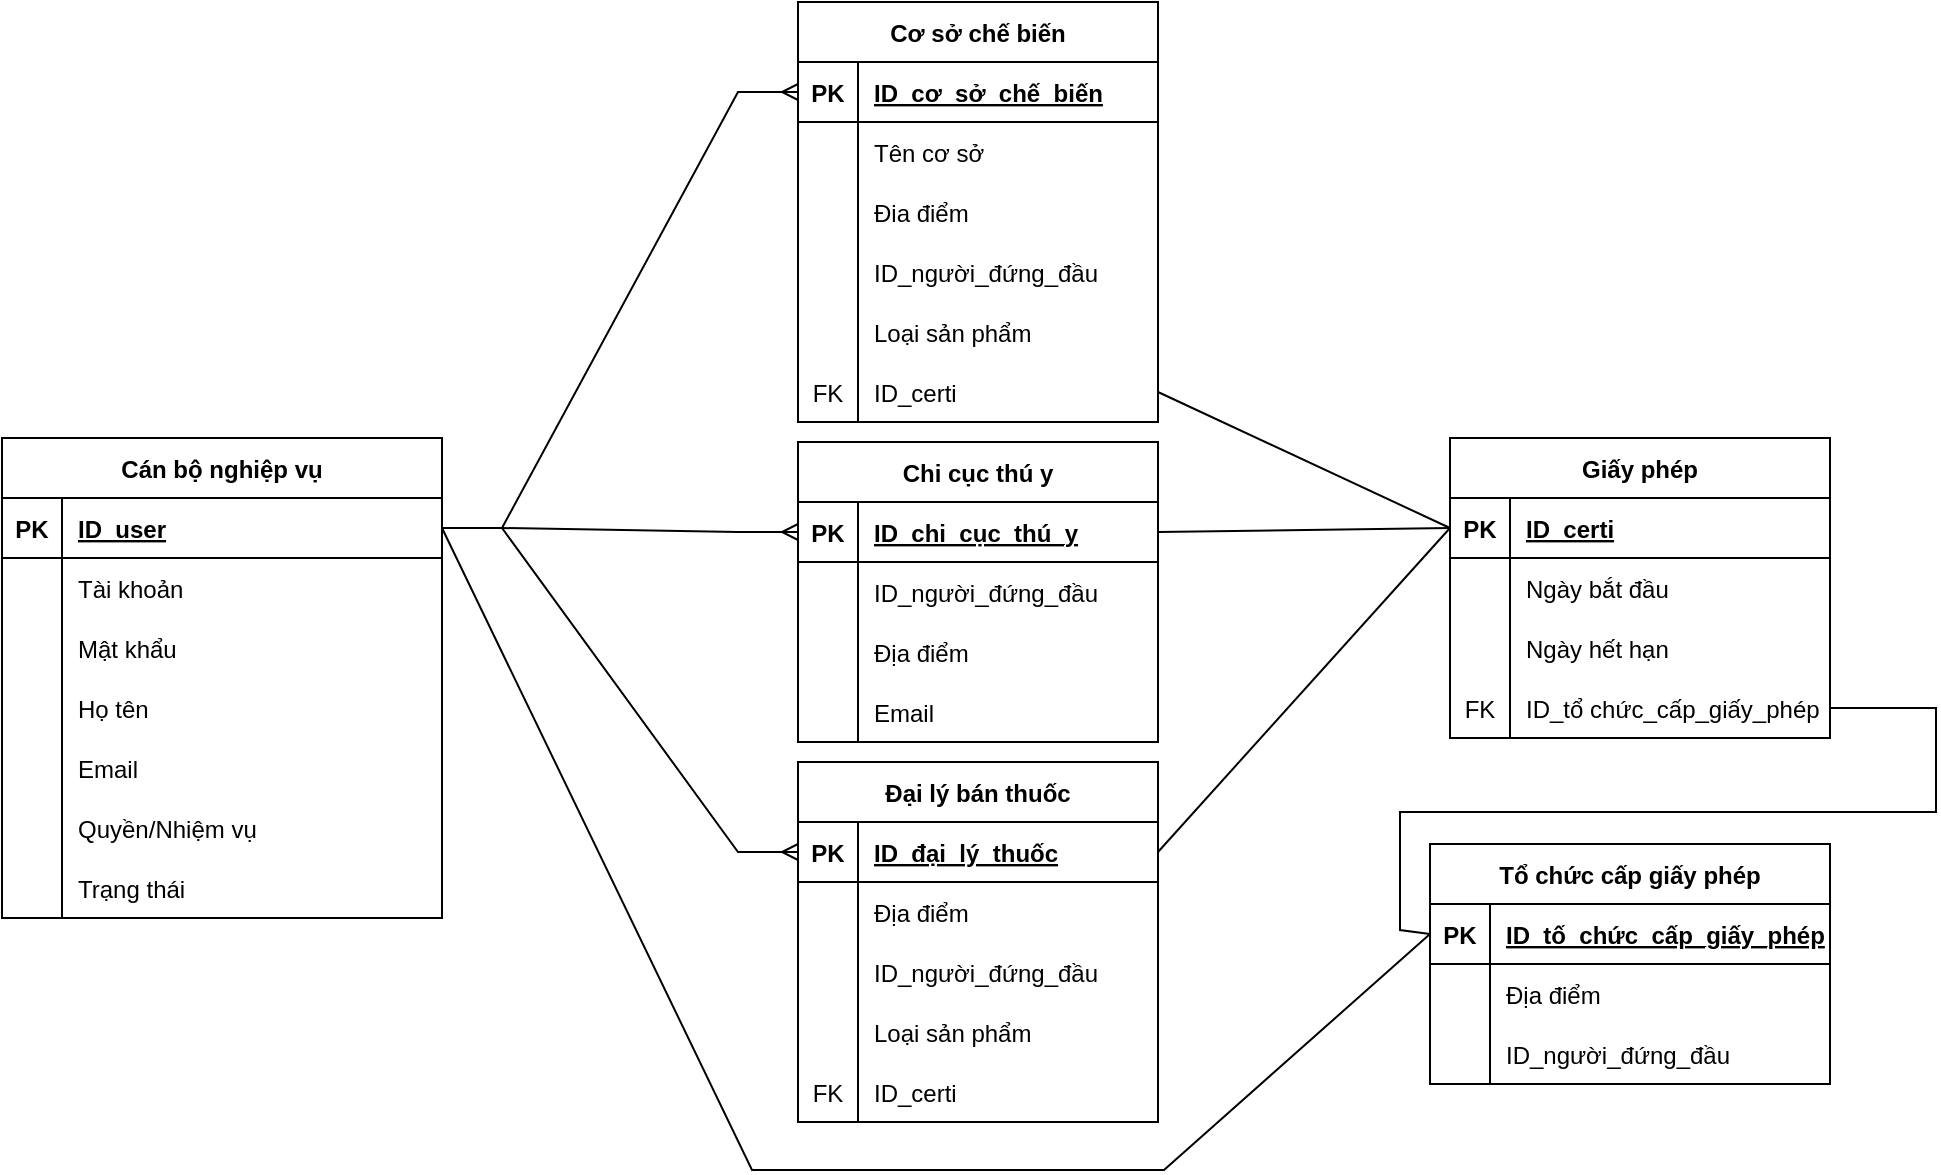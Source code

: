 <mxfile version="20.7.4" type="device"><diagram id="NEm-S8OQ-V25tqMSeoZr" name="Page-1"><mxGraphModel dx="1036" dy="614" grid="0" gridSize="10" guides="1" tooltips="1" connect="1" arrows="1" fold="1" page="1" pageScale="1" pageWidth="1100" pageHeight="850" math="0" shadow="0"><root><mxCell id="0"/><mxCell id="1" parent="0"/><mxCell id="4J-lxh4Wwc76p556jAQa-1" value="Cán bộ nghiệp vụ" style="shape=table;startSize=30;container=1;collapsible=1;childLayout=tableLayout;fixedRows=1;rowLines=0;fontStyle=1;align=center;resizeLast=1;" vertex="1" parent="1"><mxGeometry x="520" y="250" width="220" height="240" as="geometry"><mxRectangle x="530" y="40" width="140" height="30" as="alternateBounds"/></mxGeometry></mxCell><mxCell id="4J-lxh4Wwc76p556jAQa-2" value="" style="shape=tableRow;horizontal=0;startSize=0;swimlaneHead=0;swimlaneBody=0;fillColor=none;collapsible=0;dropTarget=0;points=[[0,0.5],[1,0.5]];portConstraint=eastwest;top=0;left=0;right=0;bottom=1;" vertex="1" parent="4J-lxh4Wwc76p556jAQa-1"><mxGeometry y="30" width="220" height="30" as="geometry"/></mxCell><mxCell id="4J-lxh4Wwc76p556jAQa-3" value="PK" style="shape=partialRectangle;connectable=0;fillColor=none;top=0;left=0;bottom=0;right=0;fontStyle=1;overflow=hidden;" vertex="1" parent="4J-lxh4Wwc76p556jAQa-2"><mxGeometry width="30" height="30" as="geometry"><mxRectangle width="30" height="30" as="alternateBounds"/></mxGeometry></mxCell><mxCell id="4J-lxh4Wwc76p556jAQa-4" value="ID_user" style="shape=partialRectangle;connectable=0;fillColor=none;top=0;left=0;bottom=0;right=0;align=left;spacingLeft=6;fontStyle=5;overflow=hidden;" vertex="1" parent="4J-lxh4Wwc76p556jAQa-2"><mxGeometry x="30" width="190" height="30" as="geometry"><mxRectangle width="190" height="30" as="alternateBounds"/></mxGeometry></mxCell><mxCell id="4J-lxh4Wwc76p556jAQa-5" value="" style="shape=tableRow;horizontal=0;startSize=0;swimlaneHead=0;swimlaneBody=0;fillColor=none;collapsible=0;dropTarget=0;points=[[0,0.5],[1,0.5]];portConstraint=eastwest;top=0;left=0;right=0;bottom=0;" vertex="1" parent="4J-lxh4Wwc76p556jAQa-1"><mxGeometry y="60" width="220" height="30" as="geometry"/></mxCell><mxCell id="4J-lxh4Wwc76p556jAQa-6" value="" style="shape=partialRectangle;connectable=0;fillColor=none;top=0;left=0;bottom=0;right=0;editable=1;overflow=hidden;" vertex="1" parent="4J-lxh4Wwc76p556jAQa-5"><mxGeometry width="30" height="30" as="geometry"><mxRectangle width="30" height="30" as="alternateBounds"/></mxGeometry></mxCell><mxCell id="4J-lxh4Wwc76p556jAQa-7" value="Tài khoản" style="shape=partialRectangle;connectable=0;fillColor=none;top=0;left=0;bottom=0;right=0;align=left;spacingLeft=6;overflow=hidden;" vertex="1" parent="4J-lxh4Wwc76p556jAQa-5"><mxGeometry x="30" width="190" height="30" as="geometry"><mxRectangle width="190" height="30" as="alternateBounds"/></mxGeometry></mxCell><mxCell id="4J-lxh4Wwc76p556jAQa-8" value="" style="shape=tableRow;horizontal=0;startSize=0;swimlaneHead=0;swimlaneBody=0;fillColor=none;collapsible=0;dropTarget=0;points=[[0,0.5],[1,0.5]];portConstraint=eastwest;top=0;left=0;right=0;bottom=0;" vertex="1" parent="4J-lxh4Wwc76p556jAQa-1"><mxGeometry y="90" width="220" height="30" as="geometry"/></mxCell><mxCell id="4J-lxh4Wwc76p556jAQa-9" value="" style="shape=partialRectangle;connectable=0;fillColor=none;top=0;left=0;bottom=0;right=0;editable=1;overflow=hidden;" vertex="1" parent="4J-lxh4Wwc76p556jAQa-8"><mxGeometry width="30" height="30" as="geometry"><mxRectangle width="30" height="30" as="alternateBounds"/></mxGeometry></mxCell><mxCell id="4J-lxh4Wwc76p556jAQa-10" value="Mật khẩu" style="shape=partialRectangle;connectable=0;fillColor=none;top=0;left=0;bottom=0;right=0;align=left;spacingLeft=6;overflow=hidden;" vertex="1" parent="4J-lxh4Wwc76p556jAQa-8"><mxGeometry x="30" width="190" height="30" as="geometry"><mxRectangle width="190" height="30" as="alternateBounds"/></mxGeometry></mxCell><mxCell id="4J-lxh4Wwc76p556jAQa-11" value="" style="shape=tableRow;horizontal=0;startSize=0;swimlaneHead=0;swimlaneBody=0;fillColor=none;collapsible=0;dropTarget=0;points=[[0,0.5],[1,0.5]];portConstraint=eastwest;top=0;left=0;right=0;bottom=0;" vertex="1" parent="4J-lxh4Wwc76p556jAQa-1"><mxGeometry y="120" width="220" height="30" as="geometry"/></mxCell><mxCell id="4J-lxh4Wwc76p556jAQa-12" value="" style="shape=partialRectangle;connectable=0;fillColor=none;top=0;left=0;bottom=0;right=0;editable=1;overflow=hidden;" vertex="1" parent="4J-lxh4Wwc76p556jAQa-11"><mxGeometry width="30" height="30" as="geometry"><mxRectangle width="30" height="30" as="alternateBounds"/></mxGeometry></mxCell><mxCell id="4J-lxh4Wwc76p556jAQa-13" value="Họ tên" style="shape=partialRectangle;connectable=0;fillColor=none;top=0;left=0;bottom=0;right=0;align=left;spacingLeft=6;overflow=hidden;" vertex="1" parent="4J-lxh4Wwc76p556jAQa-11"><mxGeometry x="30" width="190" height="30" as="geometry"><mxRectangle width="190" height="30" as="alternateBounds"/></mxGeometry></mxCell><mxCell id="4J-lxh4Wwc76p556jAQa-14" value="" style="shape=tableRow;horizontal=0;startSize=0;swimlaneHead=0;swimlaneBody=0;fillColor=none;collapsible=0;dropTarget=0;points=[[0,0.5],[1,0.5]];portConstraint=eastwest;top=0;left=0;right=0;bottom=0;" vertex="1" parent="4J-lxh4Wwc76p556jAQa-1"><mxGeometry y="150" width="220" height="30" as="geometry"/></mxCell><mxCell id="4J-lxh4Wwc76p556jAQa-15" value="" style="shape=partialRectangle;connectable=0;fillColor=none;top=0;left=0;bottom=0;right=0;editable=1;overflow=hidden;" vertex="1" parent="4J-lxh4Wwc76p556jAQa-14"><mxGeometry width="30" height="30" as="geometry"><mxRectangle width="30" height="30" as="alternateBounds"/></mxGeometry></mxCell><mxCell id="4J-lxh4Wwc76p556jAQa-16" value="Email" style="shape=partialRectangle;connectable=0;fillColor=none;top=0;left=0;bottom=0;right=0;align=left;spacingLeft=6;overflow=hidden;" vertex="1" parent="4J-lxh4Wwc76p556jAQa-14"><mxGeometry x="30" width="190" height="30" as="geometry"><mxRectangle width="190" height="30" as="alternateBounds"/></mxGeometry></mxCell><mxCell id="4J-lxh4Wwc76p556jAQa-17" value="" style="shape=tableRow;horizontal=0;startSize=0;swimlaneHead=0;swimlaneBody=0;fillColor=none;collapsible=0;dropTarget=0;points=[[0,0.5],[1,0.5]];portConstraint=eastwest;top=0;left=0;right=0;bottom=0;" vertex="1" parent="4J-lxh4Wwc76p556jAQa-1"><mxGeometry y="180" width="220" height="30" as="geometry"/></mxCell><mxCell id="4J-lxh4Wwc76p556jAQa-18" value="" style="shape=partialRectangle;connectable=0;fillColor=none;top=0;left=0;bottom=0;right=0;editable=1;overflow=hidden;" vertex="1" parent="4J-lxh4Wwc76p556jAQa-17"><mxGeometry width="30" height="30" as="geometry"><mxRectangle width="30" height="30" as="alternateBounds"/></mxGeometry></mxCell><mxCell id="4J-lxh4Wwc76p556jAQa-19" value="Quyền/Nhiệm vụ" style="shape=partialRectangle;connectable=0;fillColor=none;top=0;left=0;bottom=0;right=0;align=left;spacingLeft=6;overflow=hidden;" vertex="1" parent="4J-lxh4Wwc76p556jAQa-17"><mxGeometry x="30" width="190" height="30" as="geometry"><mxRectangle width="190" height="30" as="alternateBounds"/></mxGeometry></mxCell><mxCell id="4J-lxh4Wwc76p556jAQa-20" value="" style="shape=tableRow;horizontal=0;startSize=0;swimlaneHead=0;swimlaneBody=0;fillColor=none;collapsible=0;dropTarget=0;points=[[0,0.5],[1,0.5]];portConstraint=eastwest;top=0;left=0;right=0;bottom=0;" vertex="1" parent="4J-lxh4Wwc76p556jAQa-1"><mxGeometry y="210" width="220" height="30" as="geometry"/></mxCell><mxCell id="4J-lxh4Wwc76p556jAQa-21" value="" style="shape=partialRectangle;connectable=0;fillColor=none;top=0;left=0;bottom=0;right=0;editable=1;overflow=hidden;" vertex="1" parent="4J-lxh4Wwc76p556jAQa-20"><mxGeometry width="30" height="30" as="geometry"><mxRectangle width="30" height="30" as="alternateBounds"/></mxGeometry></mxCell><mxCell id="4J-lxh4Wwc76p556jAQa-22" value="Trạng thái" style="shape=partialRectangle;connectable=0;fillColor=none;top=0;left=0;bottom=0;right=0;align=left;spacingLeft=6;overflow=hidden;" vertex="1" parent="4J-lxh4Wwc76p556jAQa-20"><mxGeometry x="30" width="190" height="30" as="geometry"><mxRectangle width="190" height="30" as="alternateBounds"/></mxGeometry></mxCell><mxCell id="4J-lxh4Wwc76p556jAQa-23" value="Giấy phép" style="shape=table;startSize=30;container=1;collapsible=1;childLayout=tableLayout;fixedRows=1;rowLines=0;fontStyle=1;align=center;resizeLast=1;" vertex="1" parent="1"><mxGeometry x="1244" y="250" width="190" height="150" as="geometry"/></mxCell><mxCell id="4J-lxh4Wwc76p556jAQa-24" value="" style="shape=tableRow;horizontal=0;startSize=0;swimlaneHead=0;swimlaneBody=0;fillColor=none;collapsible=0;dropTarget=0;points=[[0,0.5],[1,0.5]];portConstraint=eastwest;top=0;left=0;right=0;bottom=1;" vertex="1" parent="4J-lxh4Wwc76p556jAQa-23"><mxGeometry y="30" width="190" height="30" as="geometry"/></mxCell><mxCell id="4J-lxh4Wwc76p556jAQa-25" value="PK" style="shape=partialRectangle;connectable=0;fillColor=none;top=0;left=0;bottom=0;right=0;fontStyle=1;overflow=hidden;" vertex="1" parent="4J-lxh4Wwc76p556jAQa-24"><mxGeometry width="30" height="30" as="geometry"><mxRectangle width="30" height="30" as="alternateBounds"/></mxGeometry></mxCell><mxCell id="4J-lxh4Wwc76p556jAQa-26" value="ID_certi" style="shape=partialRectangle;connectable=0;fillColor=none;top=0;left=0;bottom=0;right=0;align=left;spacingLeft=6;fontStyle=5;overflow=hidden;" vertex="1" parent="4J-lxh4Wwc76p556jAQa-24"><mxGeometry x="30" width="160" height="30" as="geometry"><mxRectangle width="160" height="30" as="alternateBounds"/></mxGeometry></mxCell><mxCell id="4J-lxh4Wwc76p556jAQa-27" value="" style="shape=tableRow;horizontal=0;startSize=0;swimlaneHead=0;swimlaneBody=0;fillColor=none;collapsible=0;dropTarget=0;points=[[0,0.5],[1,0.5]];portConstraint=eastwest;top=0;left=0;right=0;bottom=0;" vertex="1" parent="4J-lxh4Wwc76p556jAQa-23"><mxGeometry y="60" width="190" height="30" as="geometry"/></mxCell><mxCell id="4J-lxh4Wwc76p556jAQa-28" value="" style="shape=partialRectangle;connectable=0;fillColor=none;top=0;left=0;bottom=0;right=0;editable=1;overflow=hidden;" vertex="1" parent="4J-lxh4Wwc76p556jAQa-27"><mxGeometry width="30" height="30" as="geometry"><mxRectangle width="30" height="30" as="alternateBounds"/></mxGeometry></mxCell><mxCell id="4J-lxh4Wwc76p556jAQa-29" value="Ngày bắt đầu" style="shape=partialRectangle;connectable=0;fillColor=none;top=0;left=0;bottom=0;right=0;align=left;spacingLeft=6;overflow=hidden;" vertex="1" parent="4J-lxh4Wwc76p556jAQa-27"><mxGeometry x="30" width="160" height="30" as="geometry"><mxRectangle width="160" height="30" as="alternateBounds"/></mxGeometry></mxCell><mxCell id="4J-lxh4Wwc76p556jAQa-30" value="" style="shape=tableRow;horizontal=0;startSize=0;swimlaneHead=0;swimlaneBody=0;fillColor=none;collapsible=0;dropTarget=0;points=[[0,0.5],[1,0.5]];portConstraint=eastwest;top=0;left=0;right=0;bottom=0;" vertex="1" parent="4J-lxh4Wwc76p556jAQa-23"><mxGeometry y="90" width="190" height="30" as="geometry"/></mxCell><mxCell id="4J-lxh4Wwc76p556jAQa-31" value="" style="shape=partialRectangle;connectable=0;fillColor=none;top=0;left=0;bottom=0;right=0;editable=1;overflow=hidden;" vertex="1" parent="4J-lxh4Wwc76p556jAQa-30"><mxGeometry width="30" height="30" as="geometry"><mxRectangle width="30" height="30" as="alternateBounds"/></mxGeometry></mxCell><mxCell id="4J-lxh4Wwc76p556jAQa-32" value="Ngày hết hạn" style="shape=partialRectangle;connectable=0;fillColor=none;top=0;left=0;bottom=0;right=0;align=left;spacingLeft=6;overflow=hidden;" vertex="1" parent="4J-lxh4Wwc76p556jAQa-30"><mxGeometry x="30" width="160" height="30" as="geometry"><mxRectangle width="160" height="30" as="alternateBounds"/></mxGeometry></mxCell><mxCell id="4J-lxh4Wwc76p556jAQa-33" value="" style="shape=tableRow;horizontal=0;startSize=0;swimlaneHead=0;swimlaneBody=0;fillColor=none;collapsible=0;dropTarget=0;points=[[0,0.5],[1,0.5]];portConstraint=eastwest;top=0;left=0;right=0;bottom=0;" vertex="1" parent="4J-lxh4Wwc76p556jAQa-23"><mxGeometry y="120" width="190" height="30" as="geometry"/></mxCell><mxCell id="4J-lxh4Wwc76p556jAQa-34" value="FK" style="shape=partialRectangle;connectable=0;fillColor=none;top=0;left=0;bottom=0;right=0;editable=1;overflow=hidden;" vertex="1" parent="4J-lxh4Wwc76p556jAQa-33"><mxGeometry width="30" height="30" as="geometry"><mxRectangle width="30" height="30" as="alternateBounds"/></mxGeometry></mxCell><mxCell id="4J-lxh4Wwc76p556jAQa-35" value="ID_tổ chức_cấp_giấy_phép" style="shape=partialRectangle;connectable=0;fillColor=none;top=0;left=0;bottom=0;right=0;align=left;spacingLeft=6;overflow=hidden;" vertex="1" parent="4J-lxh4Wwc76p556jAQa-33"><mxGeometry x="30" width="160" height="30" as="geometry"><mxRectangle width="160" height="30" as="alternateBounds"/></mxGeometry></mxCell><mxCell id="4J-lxh4Wwc76p556jAQa-36" value="Cơ sở chế biến" style="shape=table;startSize=30;container=1;collapsible=1;childLayout=tableLayout;fixedRows=1;rowLines=0;fontStyle=1;align=center;resizeLast=1;" vertex="1" parent="1"><mxGeometry x="918" y="32" width="180" height="210" as="geometry"/></mxCell><mxCell id="4J-lxh4Wwc76p556jAQa-37" value="" style="shape=tableRow;horizontal=0;startSize=0;swimlaneHead=0;swimlaneBody=0;fillColor=none;collapsible=0;dropTarget=0;points=[[0,0.5],[1,0.5]];portConstraint=eastwest;top=0;left=0;right=0;bottom=1;" vertex="1" parent="4J-lxh4Wwc76p556jAQa-36"><mxGeometry y="30" width="180" height="30" as="geometry"/></mxCell><mxCell id="4J-lxh4Wwc76p556jAQa-38" value="PK" style="shape=partialRectangle;connectable=0;fillColor=none;top=0;left=0;bottom=0;right=0;fontStyle=1;overflow=hidden;" vertex="1" parent="4J-lxh4Wwc76p556jAQa-37"><mxGeometry width="30" height="30" as="geometry"><mxRectangle width="30" height="30" as="alternateBounds"/></mxGeometry></mxCell><mxCell id="4J-lxh4Wwc76p556jAQa-39" value="ID_cơ_sở_chế_biến" style="shape=partialRectangle;connectable=0;fillColor=none;top=0;left=0;bottom=0;right=0;align=left;spacingLeft=6;fontStyle=5;overflow=hidden;" vertex="1" parent="4J-lxh4Wwc76p556jAQa-37"><mxGeometry x="30" width="150" height="30" as="geometry"><mxRectangle width="150" height="30" as="alternateBounds"/></mxGeometry></mxCell><mxCell id="4J-lxh4Wwc76p556jAQa-40" value="" style="shape=tableRow;horizontal=0;startSize=0;swimlaneHead=0;swimlaneBody=0;fillColor=none;collapsible=0;dropTarget=0;points=[[0,0.5],[1,0.5]];portConstraint=eastwest;top=0;left=0;right=0;bottom=0;" vertex="1" parent="4J-lxh4Wwc76p556jAQa-36"><mxGeometry y="60" width="180" height="30" as="geometry"/></mxCell><mxCell id="4J-lxh4Wwc76p556jAQa-41" value="" style="shape=partialRectangle;connectable=0;fillColor=none;top=0;left=0;bottom=0;right=0;editable=1;overflow=hidden;" vertex="1" parent="4J-lxh4Wwc76p556jAQa-40"><mxGeometry width="30" height="30" as="geometry"><mxRectangle width="30" height="30" as="alternateBounds"/></mxGeometry></mxCell><mxCell id="4J-lxh4Wwc76p556jAQa-42" value="Tên cơ sở" style="shape=partialRectangle;connectable=0;fillColor=none;top=0;left=0;bottom=0;right=0;align=left;spacingLeft=6;overflow=hidden;" vertex="1" parent="4J-lxh4Wwc76p556jAQa-40"><mxGeometry x="30" width="150" height="30" as="geometry"><mxRectangle width="150" height="30" as="alternateBounds"/></mxGeometry></mxCell><mxCell id="4J-lxh4Wwc76p556jAQa-43" value="" style="shape=tableRow;horizontal=0;startSize=0;swimlaneHead=0;swimlaneBody=0;fillColor=none;collapsible=0;dropTarget=0;points=[[0,0.5],[1,0.5]];portConstraint=eastwest;top=0;left=0;right=0;bottom=0;" vertex="1" parent="4J-lxh4Wwc76p556jAQa-36"><mxGeometry y="90" width="180" height="30" as="geometry"/></mxCell><mxCell id="4J-lxh4Wwc76p556jAQa-44" value="" style="shape=partialRectangle;connectable=0;fillColor=none;top=0;left=0;bottom=0;right=0;editable=1;overflow=hidden;" vertex="1" parent="4J-lxh4Wwc76p556jAQa-43"><mxGeometry width="30" height="30" as="geometry"><mxRectangle width="30" height="30" as="alternateBounds"/></mxGeometry></mxCell><mxCell id="4J-lxh4Wwc76p556jAQa-45" value="Đia điểm" style="shape=partialRectangle;connectable=0;fillColor=none;top=0;left=0;bottom=0;right=0;align=left;spacingLeft=6;overflow=hidden;" vertex="1" parent="4J-lxh4Wwc76p556jAQa-43"><mxGeometry x="30" width="150" height="30" as="geometry"><mxRectangle width="150" height="30" as="alternateBounds"/></mxGeometry></mxCell><mxCell id="4J-lxh4Wwc76p556jAQa-46" value="" style="shape=tableRow;horizontal=0;startSize=0;swimlaneHead=0;swimlaneBody=0;fillColor=none;collapsible=0;dropTarget=0;points=[[0,0.5],[1,0.5]];portConstraint=eastwest;top=0;left=0;right=0;bottom=0;" vertex="1" parent="4J-lxh4Wwc76p556jAQa-36"><mxGeometry y="120" width="180" height="30" as="geometry"/></mxCell><mxCell id="4J-lxh4Wwc76p556jAQa-47" value="" style="shape=partialRectangle;connectable=0;fillColor=none;top=0;left=0;bottom=0;right=0;editable=1;overflow=hidden;" vertex="1" parent="4J-lxh4Wwc76p556jAQa-46"><mxGeometry width="30" height="30" as="geometry"><mxRectangle width="30" height="30" as="alternateBounds"/></mxGeometry></mxCell><mxCell id="4J-lxh4Wwc76p556jAQa-48" value="ID_người_đứng_đầu" style="shape=partialRectangle;connectable=0;fillColor=none;top=0;left=0;bottom=0;right=0;align=left;spacingLeft=6;overflow=hidden;" vertex="1" parent="4J-lxh4Wwc76p556jAQa-46"><mxGeometry x="30" width="150" height="30" as="geometry"><mxRectangle width="150" height="30" as="alternateBounds"/></mxGeometry></mxCell><mxCell id="4J-lxh4Wwc76p556jAQa-49" value="" style="shape=tableRow;horizontal=0;startSize=0;swimlaneHead=0;swimlaneBody=0;fillColor=none;collapsible=0;dropTarget=0;points=[[0,0.5],[1,0.5]];portConstraint=eastwest;top=0;left=0;right=0;bottom=0;" vertex="1" parent="4J-lxh4Wwc76p556jAQa-36"><mxGeometry y="150" width="180" height="30" as="geometry"/></mxCell><mxCell id="4J-lxh4Wwc76p556jAQa-50" value="" style="shape=partialRectangle;connectable=0;fillColor=none;top=0;left=0;bottom=0;right=0;editable=1;overflow=hidden;" vertex="1" parent="4J-lxh4Wwc76p556jAQa-49"><mxGeometry width="30" height="30" as="geometry"><mxRectangle width="30" height="30" as="alternateBounds"/></mxGeometry></mxCell><mxCell id="4J-lxh4Wwc76p556jAQa-51" value="Loại sản phẩm" style="shape=partialRectangle;connectable=0;fillColor=none;top=0;left=0;bottom=0;right=0;align=left;spacingLeft=6;overflow=hidden;" vertex="1" parent="4J-lxh4Wwc76p556jAQa-49"><mxGeometry x="30" width="150" height="30" as="geometry"><mxRectangle width="150" height="30" as="alternateBounds"/></mxGeometry></mxCell><mxCell id="4J-lxh4Wwc76p556jAQa-52" value="" style="shape=tableRow;horizontal=0;startSize=0;swimlaneHead=0;swimlaneBody=0;fillColor=none;collapsible=0;dropTarget=0;points=[[0,0.5],[1,0.5]];portConstraint=eastwest;top=0;left=0;right=0;bottom=0;" vertex="1" parent="4J-lxh4Wwc76p556jAQa-36"><mxGeometry y="180" width="180" height="30" as="geometry"/></mxCell><mxCell id="4J-lxh4Wwc76p556jAQa-53" value="FK" style="shape=partialRectangle;connectable=0;fillColor=none;top=0;left=0;bottom=0;right=0;editable=1;overflow=hidden;" vertex="1" parent="4J-lxh4Wwc76p556jAQa-52"><mxGeometry width="30" height="30" as="geometry"><mxRectangle width="30" height="30" as="alternateBounds"/></mxGeometry></mxCell><mxCell id="4J-lxh4Wwc76p556jAQa-54" value="ID_certi" style="shape=partialRectangle;connectable=0;fillColor=none;top=0;left=0;bottom=0;right=0;align=left;spacingLeft=6;overflow=hidden;" vertex="1" parent="4J-lxh4Wwc76p556jAQa-52"><mxGeometry x="30" width="150" height="30" as="geometry"><mxRectangle width="150" height="30" as="alternateBounds"/></mxGeometry></mxCell><mxCell id="4J-lxh4Wwc76p556jAQa-55" value="Chi cục thú y" style="shape=table;startSize=30;container=1;collapsible=1;childLayout=tableLayout;fixedRows=1;rowLines=0;fontStyle=1;align=center;resizeLast=1;" vertex="1" parent="1"><mxGeometry x="918" y="252" width="180" height="150" as="geometry"/></mxCell><mxCell id="4J-lxh4Wwc76p556jAQa-56" value="" style="shape=tableRow;horizontal=0;startSize=0;swimlaneHead=0;swimlaneBody=0;fillColor=none;collapsible=0;dropTarget=0;points=[[0,0.5],[1,0.5]];portConstraint=eastwest;top=0;left=0;right=0;bottom=1;" vertex="1" parent="4J-lxh4Wwc76p556jAQa-55"><mxGeometry y="30" width="180" height="30" as="geometry"/></mxCell><mxCell id="4J-lxh4Wwc76p556jAQa-57" value="PK" style="shape=partialRectangle;connectable=0;fillColor=none;top=0;left=0;bottom=0;right=0;fontStyle=1;overflow=hidden;" vertex="1" parent="4J-lxh4Wwc76p556jAQa-56"><mxGeometry width="30" height="30" as="geometry"><mxRectangle width="30" height="30" as="alternateBounds"/></mxGeometry></mxCell><mxCell id="4J-lxh4Wwc76p556jAQa-58" value="ID_chi_cục_thú_y" style="shape=partialRectangle;connectable=0;fillColor=none;top=0;left=0;bottom=0;right=0;align=left;spacingLeft=6;fontStyle=5;overflow=hidden;" vertex="1" parent="4J-lxh4Wwc76p556jAQa-56"><mxGeometry x="30" width="150" height="30" as="geometry"><mxRectangle width="150" height="30" as="alternateBounds"/></mxGeometry></mxCell><mxCell id="4J-lxh4Wwc76p556jAQa-59" value="" style="shape=tableRow;horizontal=0;startSize=0;swimlaneHead=0;swimlaneBody=0;fillColor=none;collapsible=0;dropTarget=0;points=[[0,0.5],[1,0.5]];portConstraint=eastwest;top=0;left=0;right=0;bottom=0;" vertex="1" parent="4J-lxh4Wwc76p556jAQa-55"><mxGeometry y="60" width="180" height="30" as="geometry"/></mxCell><mxCell id="4J-lxh4Wwc76p556jAQa-60" value="" style="shape=partialRectangle;connectable=0;fillColor=none;top=0;left=0;bottom=0;right=0;editable=1;overflow=hidden;" vertex="1" parent="4J-lxh4Wwc76p556jAQa-59"><mxGeometry width="30" height="30" as="geometry"><mxRectangle width="30" height="30" as="alternateBounds"/></mxGeometry></mxCell><mxCell id="4J-lxh4Wwc76p556jAQa-61" value="ID_người_đứng_đầu" style="shape=partialRectangle;connectable=0;fillColor=none;top=0;left=0;bottom=0;right=0;align=left;spacingLeft=6;overflow=hidden;" vertex="1" parent="4J-lxh4Wwc76p556jAQa-59"><mxGeometry x="30" width="150" height="30" as="geometry"><mxRectangle width="150" height="30" as="alternateBounds"/></mxGeometry></mxCell><mxCell id="4J-lxh4Wwc76p556jAQa-62" value="" style="shape=tableRow;horizontal=0;startSize=0;swimlaneHead=0;swimlaneBody=0;fillColor=none;collapsible=0;dropTarget=0;points=[[0,0.5],[1,0.5]];portConstraint=eastwest;top=0;left=0;right=0;bottom=0;" vertex="1" parent="4J-lxh4Wwc76p556jAQa-55"><mxGeometry y="90" width="180" height="30" as="geometry"/></mxCell><mxCell id="4J-lxh4Wwc76p556jAQa-63" value="" style="shape=partialRectangle;connectable=0;fillColor=none;top=0;left=0;bottom=0;right=0;editable=1;overflow=hidden;" vertex="1" parent="4J-lxh4Wwc76p556jAQa-62"><mxGeometry width="30" height="30" as="geometry"><mxRectangle width="30" height="30" as="alternateBounds"/></mxGeometry></mxCell><mxCell id="4J-lxh4Wwc76p556jAQa-64" value="Địa điểm" style="shape=partialRectangle;connectable=0;fillColor=none;top=0;left=0;bottom=0;right=0;align=left;spacingLeft=6;overflow=hidden;" vertex="1" parent="4J-lxh4Wwc76p556jAQa-62"><mxGeometry x="30" width="150" height="30" as="geometry"><mxRectangle width="150" height="30" as="alternateBounds"/></mxGeometry></mxCell><mxCell id="4J-lxh4Wwc76p556jAQa-65" value="" style="shape=tableRow;horizontal=0;startSize=0;swimlaneHead=0;swimlaneBody=0;fillColor=none;collapsible=0;dropTarget=0;points=[[0,0.5],[1,0.5]];portConstraint=eastwest;top=0;left=0;right=0;bottom=0;" vertex="1" parent="4J-lxh4Wwc76p556jAQa-55"><mxGeometry y="120" width="180" height="30" as="geometry"/></mxCell><mxCell id="4J-lxh4Wwc76p556jAQa-66" value="" style="shape=partialRectangle;connectable=0;fillColor=none;top=0;left=0;bottom=0;right=0;editable=1;overflow=hidden;" vertex="1" parent="4J-lxh4Wwc76p556jAQa-65"><mxGeometry width="30" height="30" as="geometry"><mxRectangle width="30" height="30" as="alternateBounds"/></mxGeometry></mxCell><mxCell id="4J-lxh4Wwc76p556jAQa-67" value="Email" style="shape=partialRectangle;connectable=0;fillColor=none;top=0;left=0;bottom=0;right=0;align=left;spacingLeft=6;overflow=hidden;" vertex="1" parent="4J-lxh4Wwc76p556jAQa-65"><mxGeometry x="30" width="150" height="30" as="geometry"><mxRectangle width="150" height="30" as="alternateBounds"/></mxGeometry></mxCell><mxCell id="4J-lxh4Wwc76p556jAQa-68" value="Đại lý bán thuốc" style="shape=table;startSize=30;container=1;collapsible=1;childLayout=tableLayout;fixedRows=1;rowLines=0;fontStyle=1;align=center;resizeLast=1;" vertex="1" parent="1"><mxGeometry x="918" y="412" width="180" height="180" as="geometry"/></mxCell><mxCell id="4J-lxh4Wwc76p556jAQa-69" value="" style="shape=tableRow;horizontal=0;startSize=0;swimlaneHead=0;swimlaneBody=0;fillColor=none;collapsible=0;dropTarget=0;points=[[0,0.5],[1,0.5]];portConstraint=eastwest;top=0;left=0;right=0;bottom=1;" vertex="1" parent="4J-lxh4Wwc76p556jAQa-68"><mxGeometry y="30" width="180" height="30" as="geometry"/></mxCell><mxCell id="4J-lxh4Wwc76p556jAQa-70" value="PK" style="shape=partialRectangle;connectable=0;fillColor=none;top=0;left=0;bottom=0;right=0;fontStyle=1;overflow=hidden;" vertex="1" parent="4J-lxh4Wwc76p556jAQa-69"><mxGeometry width="30" height="30" as="geometry"><mxRectangle width="30" height="30" as="alternateBounds"/></mxGeometry></mxCell><mxCell id="4J-lxh4Wwc76p556jAQa-71" value="ID_đại_lý_thuốc" style="shape=partialRectangle;connectable=0;fillColor=none;top=0;left=0;bottom=0;right=0;align=left;spacingLeft=6;fontStyle=5;overflow=hidden;" vertex="1" parent="4J-lxh4Wwc76p556jAQa-69"><mxGeometry x="30" width="150" height="30" as="geometry"><mxRectangle width="150" height="30" as="alternateBounds"/></mxGeometry></mxCell><mxCell id="4J-lxh4Wwc76p556jAQa-72" value="" style="shape=tableRow;horizontal=0;startSize=0;swimlaneHead=0;swimlaneBody=0;fillColor=none;collapsible=0;dropTarget=0;points=[[0,0.5],[1,0.5]];portConstraint=eastwest;top=0;left=0;right=0;bottom=0;" vertex="1" parent="4J-lxh4Wwc76p556jAQa-68"><mxGeometry y="60" width="180" height="30" as="geometry"/></mxCell><mxCell id="4J-lxh4Wwc76p556jAQa-73" value="" style="shape=partialRectangle;connectable=0;fillColor=none;top=0;left=0;bottom=0;right=0;editable=1;overflow=hidden;" vertex="1" parent="4J-lxh4Wwc76p556jAQa-72"><mxGeometry width="30" height="30" as="geometry"><mxRectangle width="30" height="30" as="alternateBounds"/></mxGeometry></mxCell><mxCell id="4J-lxh4Wwc76p556jAQa-74" value="Địa điểm" style="shape=partialRectangle;connectable=0;fillColor=none;top=0;left=0;bottom=0;right=0;align=left;spacingLeft=6;overflow=hidden;" vertex="1" parent="4J-lxh4Wwc76p556jAQa-72"><mxGeometry x="30" width="150" height="30" as="geometry"><mxRectangle width="150" height="30" as="alternateBounds"/></mxGeometry></mxCell><mxCell id="4J-lxh4Wwc76p556jAQa-75" value="" style="shape=tableRow;horizontal=0;startSize=0;swimlaneHead=0;swimlaneBody=0;fillColor=none;collapsible=0;dropTarget=0;points=[[0,0.5],[1,0.5]];portConstraint=eastwest;top=0;left=0;right=0;bottom=0;" vertex="1" parent="4J-lxh4Wwc76p556jAQa-68"><mxGeometry y="90" width="180" height="30" as="geometry"/></mxCell><mxCell id="4J-lxh4Wwc76p556jAQa-76" value="" style="shape=partialRectangle;connectable=0;fillColor=none;top=0;left=0;bottom=0;right=0;editable=1;overflow=hidden;" vertex="1" parent="4J-lxh4Wwc76p556jAQa-75"><mxGeometry width="30" height="30" as="geometry"><mxRectangle width="30" height="30" as="alternateBounds"/></mxGeometry></mxCell><mxCell id="4J-lxh4Wwc76p556jAQa-77" value="ID_người_đứng_đầu" style="shape=partialRectangle;connectable=0;fillColor=none;top=0;left=0;bottom=0;right=0;align=left;spacingLeft=6;overflow=hidden;" vertex="1" parent="4J-lxh4Wwc76p556jAQa-75"><mxGeometry x="30" width="150" height="30" as="geometry"><mxRectangle width="150" height="30" as="alternateBounds"/></mxGeometry></mxCell><mxCell id="4J-lxh4Wwc76p556jAQa-78" value="" style="shape=tableRow;horizontal=0;startSize=0;swimlaneHead=0;swimlaneBody=0;fillColor=none;collapsible=0;dropTarget=0;points=[[0,0.5],[1,0.5]];portConstraint=eastwest;top=0;left=0;right=0;bottom=0;" vertex="1" parent="4J-lxh4Wwc76p556jAQa-68"><mxGeometry y="120" width="180" height="30" as="geometry"/></mxCell><mxCell id="4J-lxh4Wwc76p556jAQa-79" value="" style="shape=partialRectangle;connectable=0;fillColor=none;top=0;left=0;bottom=0;right=0;editable=1;overflow=hidden;" vertex="1" parent="4J-lxh4Wwc76p556jAQa-78"><mxGeometry width="30" height="30" as="geometry"><mxRectangle width="30" height="30" as="alternateBounds"/></mxGeometry></mxCell><mxCell id="4J-lxh4Wwc76p556jAQa-80" value="Loại sản phẩm" style="shape=partialRectangle;connectable=0;fillColor=none;top=0;left=0;bottom=0;right=0;align=left;spacingLeft=6;overflow=hidden;" vertex="1" parent="4J-lxh4Wwc76p556jAQa-78"><mxGeometry x="30" width="150" height="30" as="geometry"><mxRectangle width="150" height="30" as="alternateBounds"/></mxGeometry></mxCell><mxCell id="4J-lxh4Wwc76p556jAQa-81" value="" style="shape=tableRow;horizontal=0;startSize=0;swimlaneHead=0;swimlaneBody=0;fillColor=none;collapsible=0;dropTarget=0;points=[[0,0.5],[1,0.5]];portConstraint=eastwest;top=0;left=0;right=0;bottom=0;" vertex="1" parent="4J-lxh4Wwc76p556jAQa-68"><mxGeometry y="150" width="180" height="30" as="geometry"/></mxCell><mxCell id="4J-lxh4Wwc76p556jAQa-82" value="FK" style="shape=partialRectangle;connectable=0;fillColor=none;top=0;left=0;bottom=0;right=0;editable=1;overflow=hidden;" vertex="1" parent="4J-lxh4Wwc76p556jAQa-81"><mxGeometry width="30" height="30" as="geometry"><mxRectangle width="30" height="30" as="alternateBounds"/></mxGeometry></mxCell><mxCell id="4J-lxh4Wwc76p556jAQa-83" value="ID_certi" style="shape=partialRectangle;connectable=0;fillColor=none;top=0;left=0;bottom=0;right=0;align=left;spacingLeft=6;overflow=hidden;" vertex="1" parent="4J-lxh4Wwc76p556jAQa-81"><mxGeometry x="30" width="150" height="30" as="geometry"><mxRectangle width="150" height="30" as="alternateBounds"/></mxGeometry></mxCell><mxCell id="4J-lxh4Wwc76p556jAQa-84" value="" style="edgeStyle=entityRelationEdgeStyle;fontSize=12;html=1;endArrow=ERmany;rounded=0;entryX=0;entryY=0.5;entryDx=0;entryDy=0;" edge="1" parent="1" target="4J-lxh4Wwc76p556jAQa-37"><mxGeometry width="100" height="100" relative="1" as="geometry"><mxPoint x="740" y="295" as="sourcePoint"/><mxPoint x="850" y="175" as="targetPoint"/></mxGeometry></mxCell><mxCell id="4J-lxh4Wwc76p556jAQa-85" value="" style="edgeStyle=entityRelationEdgeStyle;fontSize=12;html=1;endArrow=ERmany;rounded=0;exitX=1;exitY=0.5;exitDx=0;exitDy=0;entryX=0;entryY=0.5;entryDx=0;entryDy=0;" edge="1" parent="1" source="4J-lxh4Wwc76p556jAQa-2" target="4J-lxh4Wwc76p556jAQa-56"><mxGeometry width="100" height="100" relative="1" as="geometry"><mxPoint x="750" y="305" as="sourcePoint"/><mxPoint x="860" y="185" as="targetPoint"/></mxGeometry></mxCell><mxCell id="4J-lxh4Wwc76p556jAQa-86" value="" style="edgeStyle=entityRelationEdgeStyle;fontSize=12;html=1;endArrow=ERmany;rounded=0;exitX=1;exitY=0.5;exitDx=0;exitDy=0;entryX=0;entryY=0.5;entryDx=0;entryDy=0;" edge="1" parent="1" source="4J-lxh4Wwc76p556jAQa-2" target="4J-lxh4Wwc76p556jAQa-69"><mxGeometry width="100" height="100" relative="1" as="geometry"><mxPoint x="760" y="315" as="sourcePoint"/><mxPoint x="870" y="195" as="targetPoint"/></mxGeometry></mxCell><mxCell id="4J-lxh4Wwc76p556jAQa-87" value="" style="endArrow=none;html=1;rounded=0;entryX=0;entryY=0.5;entryDx=0;entryDy=0;exitX=1;exitY=0.5;exitDx=0;exitDy=0;" edge="1" parent="1" source="4J-lxh4Wwc76p556jAQa-52" target="4J-lxh4Wwc76p556jAQa-24"><mxGeometry width="50" height="50" relative="1" as="geometry"><mxPoint x="1002" y="343" as="sourcePoint"/><mxPoint x="1052" y="293" as="targetPoint"/></mxGeometry></mxCell><mxCell id="4J-lxh4Wwc76p556jAQa-89" value="" style="endArrow=none;html=1;rounded=0;entryX=0;entryY=0.5;entryDx=0;entryDy=0;exitX=1;exitY=0.5;exitDx=0;exitDy=0;" edge="1" parent="1" source="4J-lxh4Wwc76p556jAQa-56" target="4J-lxh4Wwc76p556jAQa-24"><mxGeometry width="50" height="50" relative="1" as="geometry"><mxPoint x="1108" y="237" as="sourcePoint"/><mxPoint x="1254" y="305" as="targetPoint"/></mxGeometry></mxCell><mxCell id="4J-lxh4Wwc76p556jAQa-90" value="" style="endArrow=none;html=1;rounded=0;entryX=0;entryY=0.5;entryDx=0;entryDy=0;exitX=1;exitY=0.5;exitDx=0;exitDy=0;" edge="1" parent="1" source="4J-lxh4Wwc76p556jAQa-69" target="4J-lxh4Wwc76p556jAQa-24"><mxGeometry width="50" height="50" relative="1" as="geometry"><mxPoint x="1118" y="247" as="sourcePoint"/><mxPoint x="1264" y="315" as="targetPoint"/></mxGeometry></mxCell><mxCell id="4J-lxh4Wwc76p556jAQa-91" value="Tổ chức cấp giấy phép" style="shape=table;startSize=30;container=1;collapsible=1;childLayout=tableLayout;fixedRows=1;rowLines=0;fontStyle=1;align=center;resizeLast=1;" vertex="1" parent="1"><mxGeometry x="1234" y="453" width="200" height="120" as="geometry"/></mxCell><mxCell id="4J-lxh4Wwc76p556jAQa-92" value="" style="shape=tableRow;horizontal=0;startSize=0;swimlaneHead=0;swimlaneBody=0;fillColor=none;collapsible=0;dropTarget=0;points=[[0,0.5],[1,0.5]];portConstraint=eastwest;top=0;left=0;right=0;bottom=1;" vertex="1" parent="4J-lxh4Wwc76p556jAQa-91"><mxGeometry y="30" width="200" height="30" as="geometry"/></mxCell><mxCell id="4J-lxh4Wwc76p556jAQa-93" value="PK" style="shape=partialRectangle;connectable=0;fillColor=none;top=0;left=0;bottom=0;right=0;fontStyle=1;overflow=hidden;" vertex="1" parent="4J-lxh4Wwc76p556jAQa-92"><mxGeometry width="30" height="30" as="geometry"><mxRectangle width="30" height="30" as="alternateBounds"/></mxGeometry></mxCell><mxCell id="4J-lxh4Wwc76p556jAQa-94" value="ID_tố_chức_cấp_giấy_phép" style="shape=partialRectangle;connectable=0;fillColor=none;top=0;left=0;bottom=0;right=0;align=left;spacingLeft=6;fontStyle=5;overflow=hidden;" vertex="1" parent="4J-lxh4Wwc76p556jAQa-92"><mxGeometry x="30" width="170" height="30" as="geometry"><mxRectangle width="170" height="30" as="alternateBounds"/></mxGeometry></mxCell><mxCell id="4J-lxh4Wwc76p556jAQa-95" value="" style="shape=tableRow;horizontal=0;startSize=0;swimlaneHead=0;swimlaneBody=0;fillColor=none;collapsible=0;dropTarget=0;points=[[0,0.5],[1,0.5]];portConstraint=eastwest;top=0;left=0;right=0;bottom=0;" vertex="1" parent="4J-lxh4Wwc76p556jAQa-91"><mxGeometry y="60" width="200" height="30" as="geometry"/></mxCell><mxCell id="4J-lxh4Wwc76p556jAQa-96" value="" style="shape=partialRectangle;connectable=0;fillColor=none;top=0;left=0;bottom=0;right=0;editable=1;overflow=hidden;" vertex="1" parent="4J-lxh4Wwc76p556jAQa-95"><mxGeometry width="30" height="30" as="geometry"><mxRectangle width="30" height="30" as="alternateBounds"/></mxGeometry></mxCell><mxCell id="4J-lxh4Wwc76p556jAQa-97" value="Địa điểm" style="shape=partialRectangle;connectable=0;fillColor=none;top=0;left=0;bottom=0;right=0;align=left;spacingLeft=6;overflow=hidden;" vertex="1" parent="4J-lxh4Wwc76p556jAQa-95"><mxGeometry x="30" width="170" height="30" as="geometry"><mxRectangle width="170" height="30" as="alternateBounds"/></mxGeometry></mxCell><mxCell id="4J-lxh4Wwc76p556jAQa-98" value="" style="shape=tableRow;horizontal=0;startSize=0;swimlaneHead=0;swimlaneBody=0;fillColor=none;collapsible=0;dropTarget=0;points=[[0,0.5],[1,0.5]];portConstraint=eastwest;top=0;left=0;right=0;bottom=0;" vertex="1" parent="4J-lxh4Wwc76p556jAQa-91"><mxGeometry y="90" width="200" height="30" as="geometry"/></mxCell><mxCell id="4J-lxh4Wwc76p556jAQa-99" value="" style="shape=partialRectangle;connectable=0;fillColor=none;top=0;left=0;bottom=0;right=0;editable=1;overflow=hidden;" vertex="1" parent="4J-lxh4Wwc76p556jAQa-98"><mxGeometry width="30" height="30" as="geometry"><mxRectangle width="30" height="30" as="alternateBounds"/></mxGeometry></mxCell><mxCell id="4J-lxh4Wwc76p556jAQa-100" value="ID_người_đứng_đầu" style="shape=partialRectangle;connectable=0;fillColor=none;top=0;left=0;bottom=0;right=0;align=left;spacingLeft=6;overflow=hidden;" vertex="1" parent="4J-lxh4Wwc76p556jAQa-98"><mxGeometry x="30" width="170" height="30" as="geometry"><mxRectangle width="170" height="30" as="alternateBounds"/></mxGeometry></mxCell><mxCell id="4J-lxh4Wwc76p556jAQa-101" value="" style="endArrow=none;html=1;rounded=0;entryX=0;entryY=0.5;entryDx=0;entryDy=0;exitX=1;exitY=0.5;exitDx=0;exitDy=0;" edge="1" parent="1" source="4J-lxh4Wwc76p556jAQa-33" target="4J-lxh4Wwc76p556jAQa-92"><mxGeometry relative="1" as="geometry"><mxPoint x="1437" y="388" as="sourcePoint"/><mxPoint x="1247" y="524.0" as="targetPoint"/><Array as="points"><mxPoint x="1487" y="385"/><mxPoint x="1487" y="437"/><mxPoint x="1219" y="437"/><mxPoint x="1219" y="496"/></Array></mxGeometry></mxCell><mxCell id="4J-lxh4Wwc76p556jAQa-102" value="" style="endArrow=none;html=1;rounded=0;exitX=1;exitY=0.5;exitDx=0;exitDy=0;entryX=0;entryY=0.5;entryDx=0;entryDy=0;" edge="1" parent="1" source="4J-lxh4Wwc76p556jAQa-2" target="4J-lxh4Wwc76p556jAQa-92"><mxGeometry width="50" height="50" relative="1" as="geometry"><mxPoint x="733" y="173" as="sourcePoint"/><mxPoint x="1273" y="396.0" as="targetPoint"/><Array as="points"><mxPoint x="895" y="616"/><mxPoint x="1046" y="616"/><mxPoint x="1101" y="616"/></Array></mxGeometry></mxCell></root></mxGraphModel></diagram></mxfile>